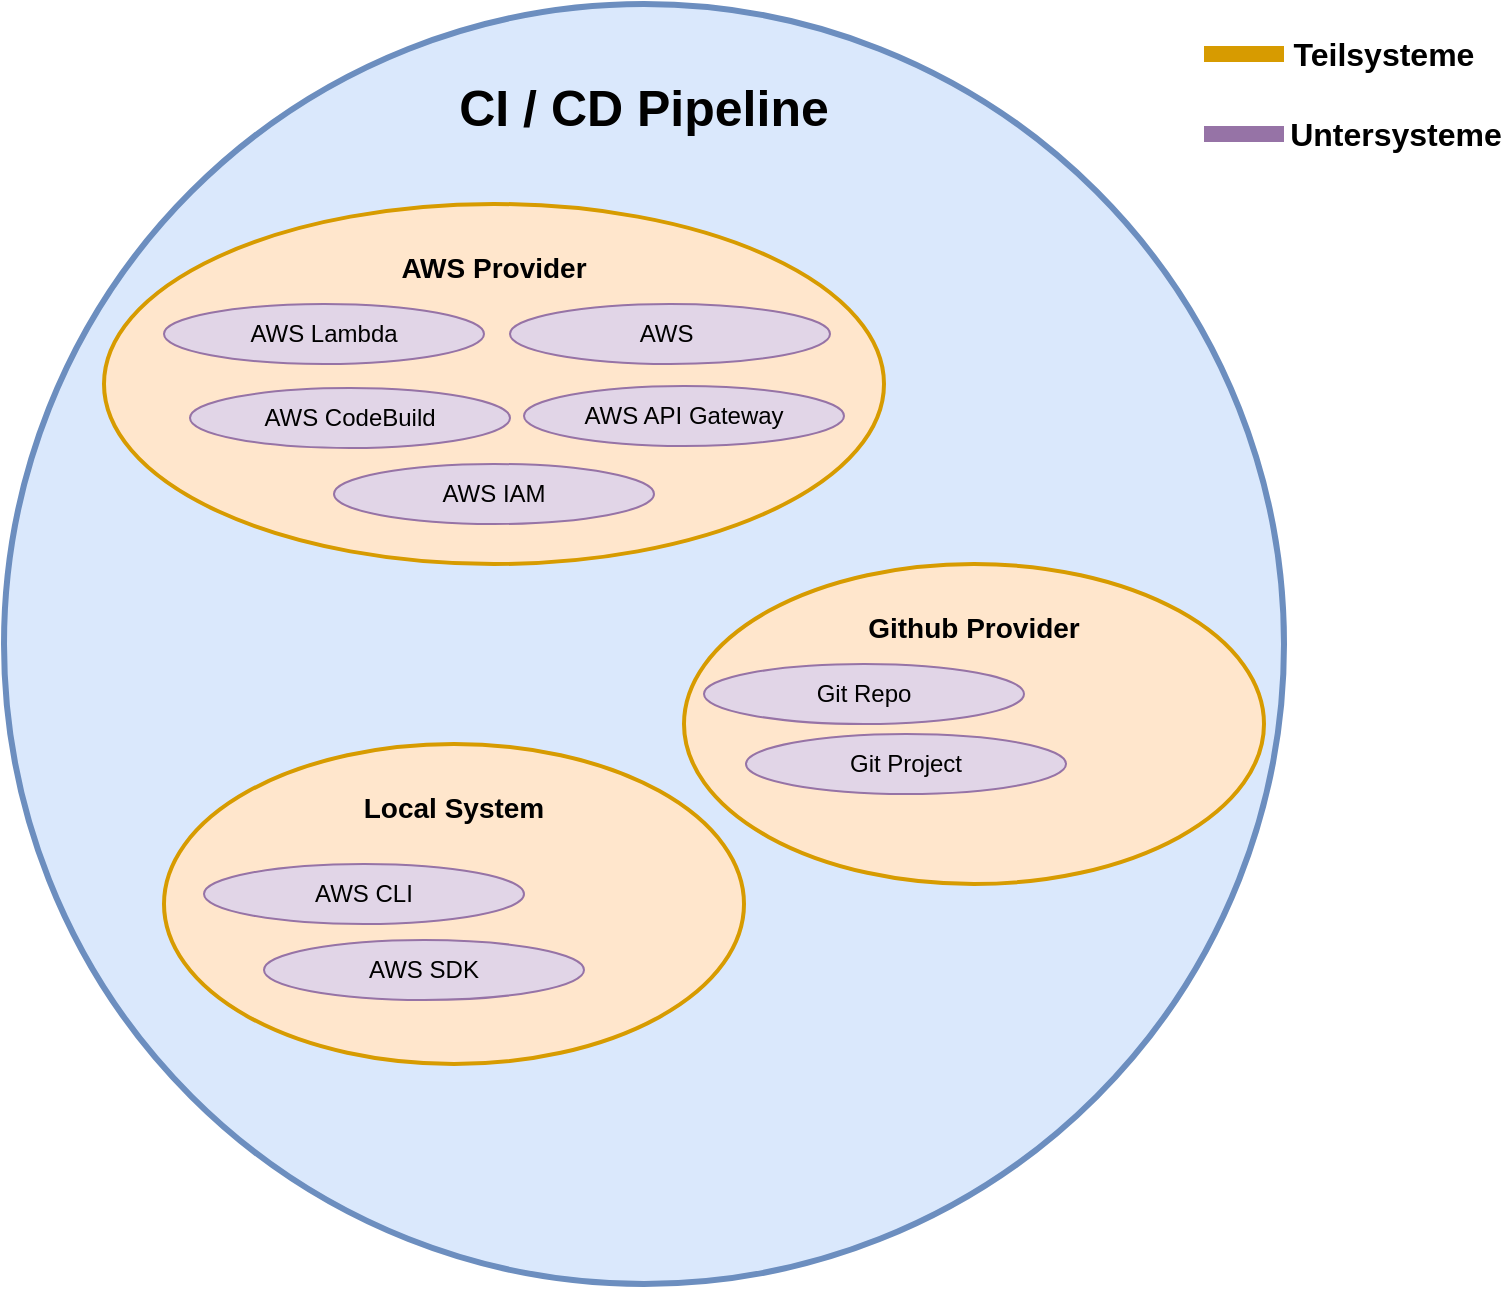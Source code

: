<mxfile version="22.1.2" type="device">
  <diagram name="Page-1" id="vPZCGS__GsYGU4N4KLcc">
    <mxGraphModel dx="1001" dy="635" grid="1" gridSize="10" guides="1" tooltips="1" connect="1" arrows="1" fold="1" page="1" pageScale="1" pageWidth="1100" pageHeight="850" math="0" shadow="0">
      <root>
        <mxCell id="0" />
        <mxCell id="1" parent="0" />
        <mxCell id="GyGkMf1rT4BKq5x3Mtor-1" value="&lt;font style=&quot;font-size: 25px;&quot;&gt;&lt;b&gt;&lt;br&gt;CI / CD Pipeline&lt;/b&gt;&lt;/font&gt;" style="ellipse;whiteSpace=wrap;html=1;aspect=fixed;verticalAlign=top;fillColor=#dae8fc;strokeColor=#6c8ebf;strokeWidth=3;" parent="1" vertex="1">
          <mxGeometry x="200" y="80" width="640" height="640" as="geometry" />
        </mxCell>
        <mxCell id="GyGkMf1rT4BKq5x3Mtor-2" value="&lt;font style=&quot;font-size: 14px;&quot;&gt;&lt;b&gt;&lt;br&gt;AWS Provider&lt;/b&gt;&lt;/font&gt;" style="ellipse;whiteSpace=wrap;html=1;verticalAlign=top;fillColor=#ffe6cc;strokeColor=#d79b00;strokeWidth=2;" parent="1" vertex="1">
          <mxGeometry x="250" y="180" width="390" height="180" as="geometry" />
        </mxCell>
        <mxCell id="GyGkMf1rT4BKq5x3Mtor-3" value="&lt;font style=&quot;font-size: 14px;&quot;&gt;&lt;b&gt;&lt;br&gt;Local System&lt;br&gt;&lt;/b&gt;&lt;/font&gt;" style="ellipse;whiteSpace=wrap;html=1;verticalAlign=top;fillColor=#ffe6cc;strokeColor=#d79b00;strokeWidth=2;" parent="1" vertex="1">
          <mxGeometry x="280" y="450" width="290" height="160" as="geometry" />
        </mxCell>
        <mxCell id="GyGkMf1rT4BKq5x3Mtor-4" value="&lt;font style=&quot;font-size: 14px;&quot;&gt;&lt;b&gt;&lt;br&gt;Github Provider&lt;/b&gt;&lt;/font&gt;" style="ellipse;whiteSpace=wrap;html=1;verticalAlign=top;fillColor=#ffe6cc;strokeColor=#d79b00;strokeWidth=2;" parent="1" vertex="1">
          <mxGeometry x="540" y="360" width="290" height="160" as="geometry" />
        </mxCell>
        <mxCell id="GyGkMf1rT4BKq5x3Mtor-5" value="AWS Lambda" style="ellipse;whiteSpace=wrap;html=1;fillColor=#e1d5e7;strokeColor=#9673a6;" parent="1" vertex="1">
          <mxGeometry x="280" y="230" width="160" height="30" as="geometry" />
        </mxCell>
        <mxCell id="GyGkMf1rT4BKq5x3Mtor-6" value="Git Repo" style="ellipse;whiteSpace=wrap;html=1;fillColor=#e1d5e7;strokeColor=#9673a6;" parent="1" vertex="1">
          <mxGeometry x="550" y="410" width="160" height="30" as="geometry" />
        </mxCell>
        <mxCell id="GyGkMf1rT4BKq5x3Mtor-7" value="AWS CodeBuild" style="ellipse;whiteSpace=wrap;html=1;fillColor=#e1d5e7;strokeColor=#9673a6;" parent="1" vertex="1">
          <mxGeometry x="293" y="272" width="160" height="30" as="geometry" />
        </mxCell>
        <mxCell id="GyGkMf1rT4BKq5x3Mtor-8" value="AWS CLI" style="ellipse;whiteSpace=wrap;html=1;fillColor=#e1d5e7;strokeColor=#9673a6;" parent="1" vertex="1">
          <mxGeometry x="300" y="510" width="160" height="30" as="geometry" />
        </mxCell>
        <mxCell id="GyGkMf1rT4BKq5x3Mtor-9" value="AWS SDK" style="ellipse;whiteSpace=wrap;html=1;fillColor=#e1d5e7;strokeColor=#9673a6;" parent="1" vertex="1">
          <mxGeometry x="330" y="548" width="160" height="30" as="geometry" />
        </mxCell>
        <mxCell id="GyGkMf1rT4BKq5x3Mtor-10" value="Git Project" style="ellipse;whiteSpace=wrap;html=1;fillColor=#e1d5e7;strokeColor=#9673a6;" parent="1" vertex="1">
          <mxGeometry x="571" y="445" width="160" height="30" as="geometry" />
        </mxCell>
        <mxCell id="GyGkMf1rT4BKq5x3Mtor-13" value="&lt;font style=&quot;font-size: 16px;&quot;&gt;&lt;b&gt;Untersysteme&lt;/b&gt;&lt;/font&gt;" style="text;html=1;strokeColor=none;fillColor=none;align=center;verticalAlign=middle;whiteSpace=wrap;rounded=0;" parent="1" vertex="1">
          <mxGeometry x="841" y="130" width="110" height="30" as="geometry" />
        </mxCell>
        <mxCell id="GyGkMf1rT4BKq5x3Mtor-14" value="&lt;font size=&quot;1&quot; style=&quot;&quot;&gt;&lt;b style=&quot;font-size: 16px;&quot;&gt;Teilsysteme&lt;/b&gt;&lt;/font&gt;" style="text;html=1;strokeColor=none;fillColor=none;align=center;verticalAlign=middle;whiteSpace=wrap;rounded=0;" parent="1" vertex="1">
          <mxGeometry x="840" y="90" width="100" height="30" as="geometry" />
        </mxCell>
        <mxCell id="GyGkMf1rT4BKq5x3Mtor-16" value="" style="endArrow=none;html=1;rounded=0;exitX=0;exitY=0.5;exitDx=0;exitDy=0;strokeColor=#D79B00;strokeWidth=8;" parent="1" source="GyGkMf1rT4BKq5x3Mtor-14" edge="1">
          <mxGeometry width="50" height="50" relative="1" as="geometry">
            <mxPoint x="750" y="130" as="sourcePoint" />
            <mxPoint x="800" y="105" as="targetPoint" />
          </mxGeometry>
        </mxCell>
        <mxCell id="GyGkMf1rT4BKq5x3Mtor-17" value="" style="endArrow=none;html=1;rounded=0;exitX=0;exitY=0.5;exitDx=0;exitDy=0;strokeColor=#9673A6;strokeWidth=8;" parent="1" edge="1">
          <mxGeometry width="50" height="50" relative="1" as="geometry">
            <mxPoint x="840" y="145" as="sourcePoint" />
            <mxPoint x="800" y="145" as="targetPoint" />
          </mxGeometry>
        </mxCell>
        <mxCell id="GyGkMf1rT4BKq5x3Mtor-18" value="AWS IAM" style="ellipse;whiteSpace=wrap;html=1;fillColor=#e1d5e7;strokeColor=#9673a6;" parent="1" vertex="1">
          <mxGeometry x="365" y="310" width="160" height="30" as="geometry" />
        </mxCell>
        <mxCell id="zZjzLnhGCp9WZCdJiu-H-1" value="AWS&amp;nbsp;" style="ellipse;whiteSpace=wrap;html=1;fillColor=#e1d5e7;strokeColor=#9673a6;" vertex="1" parent="1">
          <mxGeometry x="453" y="230" width="160" height="30" as="geometry" />
        </mxCell>
        <mxCell id="zZjzLnhGCp9WZCdJiu-H-2" value="AWS API Gateway" style="ellipse;whiteSpace=wrap;html=1;fillColor=#e1d5e7;strokeColor=#9673a6;" vertex="1" parent="1">
          <mxGeometry x="460" y="271" width="160" height="30" as="geometry" />
        </mxCell>
      </root>
    </mxGraphModel>
  </diagram>
</mxfile>
